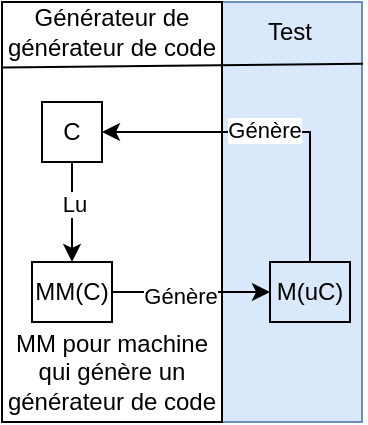 <mxfile version="20.8.20" type="device"><diagram name="Page-1" id="zjTNNi03FWgzVRLnk3Q5"><mxGraphModel dx="932" dy="357" grid="1" gridSize="10" guides="1" tooltips="1" connect="1" arrows="1" fold="1" page="1" pageScale="1" pageWidth="827" pageHeight="1169" math="0" shadow="0"><root><mxCell id="0"/><mxCell id="1" parent="0"/><mxCell id="J7vwxBkiunQx61sGJVAa-14" value="" style="rounded=0;whiteSpace=wrap;html=1;strokeColor=#6c8ebf;fillColor=#dae8fc;" vertex="1" parent="1"><mxGeometry x="370" y="410" width="70" height="210" as="geometry"/></mxCell><mxCell id="J7vwxBkiunQx61sGJVAa-11" value="" style="rounded=0;whiteSpace=wrap;html=1;strokeColor=default;" vertex="1" parent="1"><mxGeometry x="260" y="410" width="110" height="210" as="geometry"/></mxCell><mxCell id="J7vwxBkiunQx61sGJVAa-3" style="edgeStyle=orthogonalEdgeStyle;rounded=0;orthogonalLoop=1;jettySize=auto;html=1;entryX=0.5;entryY=0;entryDx=0;entryDy=0;" edge="1" parent="1" source="J7vwxBkiunQx61sGJVAa-1" target="J7vwxBkiunQx61sGJVAa-2"><mxGeometry relative="1" as="geometry"/></mxCell><mxCell id="J7vwxBkiunQx61sGJVAa-4" value="Lu" style="edgeLabel;html=1;align=center;verticalAlign=middle;resizable=0;points=[];" vertex="1" connectable="0" parent="J7vwxBkiunQx61sGJVAa-3"><mxGeometry x="-0.173" y="1" relative="1" as="geometry"><mxPoint as="offset"/></mxGeometry></mxCell><mxCell id="J7vwxBkiunQx61sGJVAa-1" value="C" style="text;html=1;strokeColor=default;fillColor=none;align=center;verticalAlign=middle;whiteSpace=wrap;rounded=0;" vertex="1" parent="1"><mxGeometry x="280" y="460" width="30" height="30" as="geometry"/></mxCell><mxCell id="J7vwxBkiunQx61sGJVAa-7" style="edgeStyle=orthogonalEdgeStyle;rounded=0;orthogonalLoop=1;jettySize=auto;html=1;entryX=0;entryY=0.5;entryDx=0;entryDy=0;" edge="1" parent="1" source="J7vwxBkiunQx61sGJVAa-2" target="J7vwxBkiunQx61sGJVAa-5"><mxGeometry relative="1" as="geometry"/></mxCell><mxCell id="J7vwxBkiunQx61sGJVAa-8" value="Génère" style="edgeLabel;html=1;align=center;verticalAlign=middle;resizable=0;points=[];" vertex="1" connectable="0" parent="J7vwxBkiunQx61sGJVAa-7"><mxGeometry x="-0.154" y="-2" relative="1" as="geometry"><mxPoint as="offset"/></mxGeometry></mxCell><mxCell id="J7vwxBkiunQx61sGJVAa-2" value="MM(C)" style="text;html=1;strokeColor=default;fillColor=none;align=center;verticalAlign=middle;whiteSpace=wrap;rounded=0;" vertex="1" parent="1"><mxGeometry x="275" y="540" width="40" height="30" as="geometry"/></mxCell><mxCell id="J7vwxBkiunQx61sGJVAa-9" style="edgeStyle=orthogonalEdgeStyle;rounded=0;orthogonalLoop=1;jettySize=auto;html=1;entryX=1;entryY=0.5;entryDx=0;entryDy=0;exitX=0.5;exitY=0;exitDx=0;exitDy=0;" edge="1" parent="1" source="J7vwxBkiunQx61sGJVAa-5" target="J7vwxBkiunQx61sGJVAa-1"><mxGeometry relative="1" as="geometry"/></mxCell><mxCell id="J7vwxBkiunQx61sGJVAa-10" value="Génère" style="edgeLabel;html=1;align=center;verticalAlign=middle;resizable=0;points=[];" vertex="1" connectable="0" parent="J7vwxBkiunQx61sGJVAa-9"><mxGeometry x="0.044" y="-1" relative="1" as="geometry"><mxPoint as="offset"/></mxGeometry></mxCell><mxCell id="J7vwxBkiunQx61sGJVAa-5" value="M(uC)" style="text;html=1;strokeColor=default;fillColor=none;align=center;verticalAlign=middle;whiteSpace=wrap;rounded=0;" vertex="1" parent="1"><mxGeometry x="394" y="540" width="40" height="30" as="geometry"/></mxCell><mxCell id="J7vwxBkiunQx61sGJVAa-12" value="Générateur de générateur de code" style="text;html=1;strokeColor=none;fillColor=none;align=center;verticalAlign=middle;whiteSpace=wrap;rounded=0;" vertex="1" parent="1"><mxGeometry x="260" y="410" width="110" height="30" as="geometry"/></mxCell><mxCell id="J7vwxBkiunQx61sGJVAa-13" value="MM pour machine qui génère un générateur de code" style="text;html=1;strokeColor=none;fillColor=none;align=center;verticalAlign=middle;whiteSpace=wrap;rounded=0;" vertex="1" parent="1"><mxGeometry x="260" y="580" width="110" height="30" as="geometry"/></mxCell><mxCell id="J7vwxBkiunQx61sGJVAa-15" value="Test" style="text;html=1;strokeColor=none;fillColor=none;align=center;verticalAlign=middle;whiteSpace=wrap;rounded=0;" vertex="1" parent="1"><mxGeometry x="374" y="410" width="60" height="30" as="geometry"/></mxCell><mxCell id="J7vwxBkiunQx61sGJVAa-16" value="" style="endArrow=none;html=1;rounded=0;entryX=1.007;entryY=0.147;entryDx=0;entryDy=0;entryPerimeter=0;exitX=0.002;exitY=0.156;exitDx=0;exitDy=0;exitPerimeter=0;" edge="1" parent="1" source="J7vwxBkiunQx61sGJVAa-11" target="J7vwxBkiunQx61sGJVAa-14"><mxGeometry width="50" height="50" relative="1" as="geometry"><mxPoint x="320" y="550" as="sourcePoint"/><mxPoint x="370" y="500" as="targetPoint"/></mxGeometry></mxCell></root></mxGraphModel></diagram></mxfile>